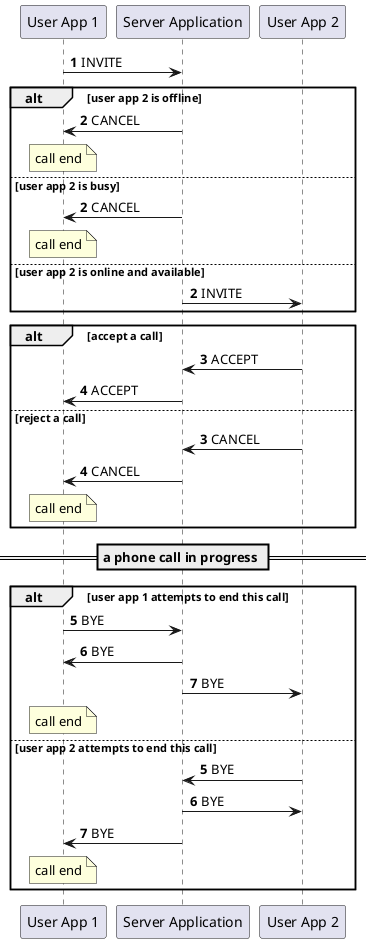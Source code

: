 @startuml

autonumber
participant "User App 1" as ua1
participant "Server Application" as sa
participant "User App 2" as ua2

ua1 -> sa : INVITE
alt user app 2 is offline
    sa -> ua1 : CANCEL
    note over ua1 : call end
else user app 2 is busy
    autonumber 2
    sa -> ua1 : CANCEL
    note over ua1 : call end
else user app 2 is online and available
    autonumber 2
    sa -> ua2 : INVITE
end

alt accept a call
    ua2 -> sa : ACCEPT
    sa -> ua1 : ACCEPT
else reject a call
    autonumber 3
    ua2 -> sa : CANCEL
    sa -> ua1 : CANCEL
    note over ua1 : call end
end

== a phone call in progress ==

alt user app 1 attempts to end this call
    ua1 -> sa : BYE
    sa -> ua1 : BYE
    sa -> ua2 : BYE
    note over ua1 : call end
else user app 2 attempts to end this call
    autonumber 5
    ua2 -> sa : BYE
    sa -> ua2 : BYE
    sa -> ua1 : BYE
    note over ua1 : call end
end

@enduml